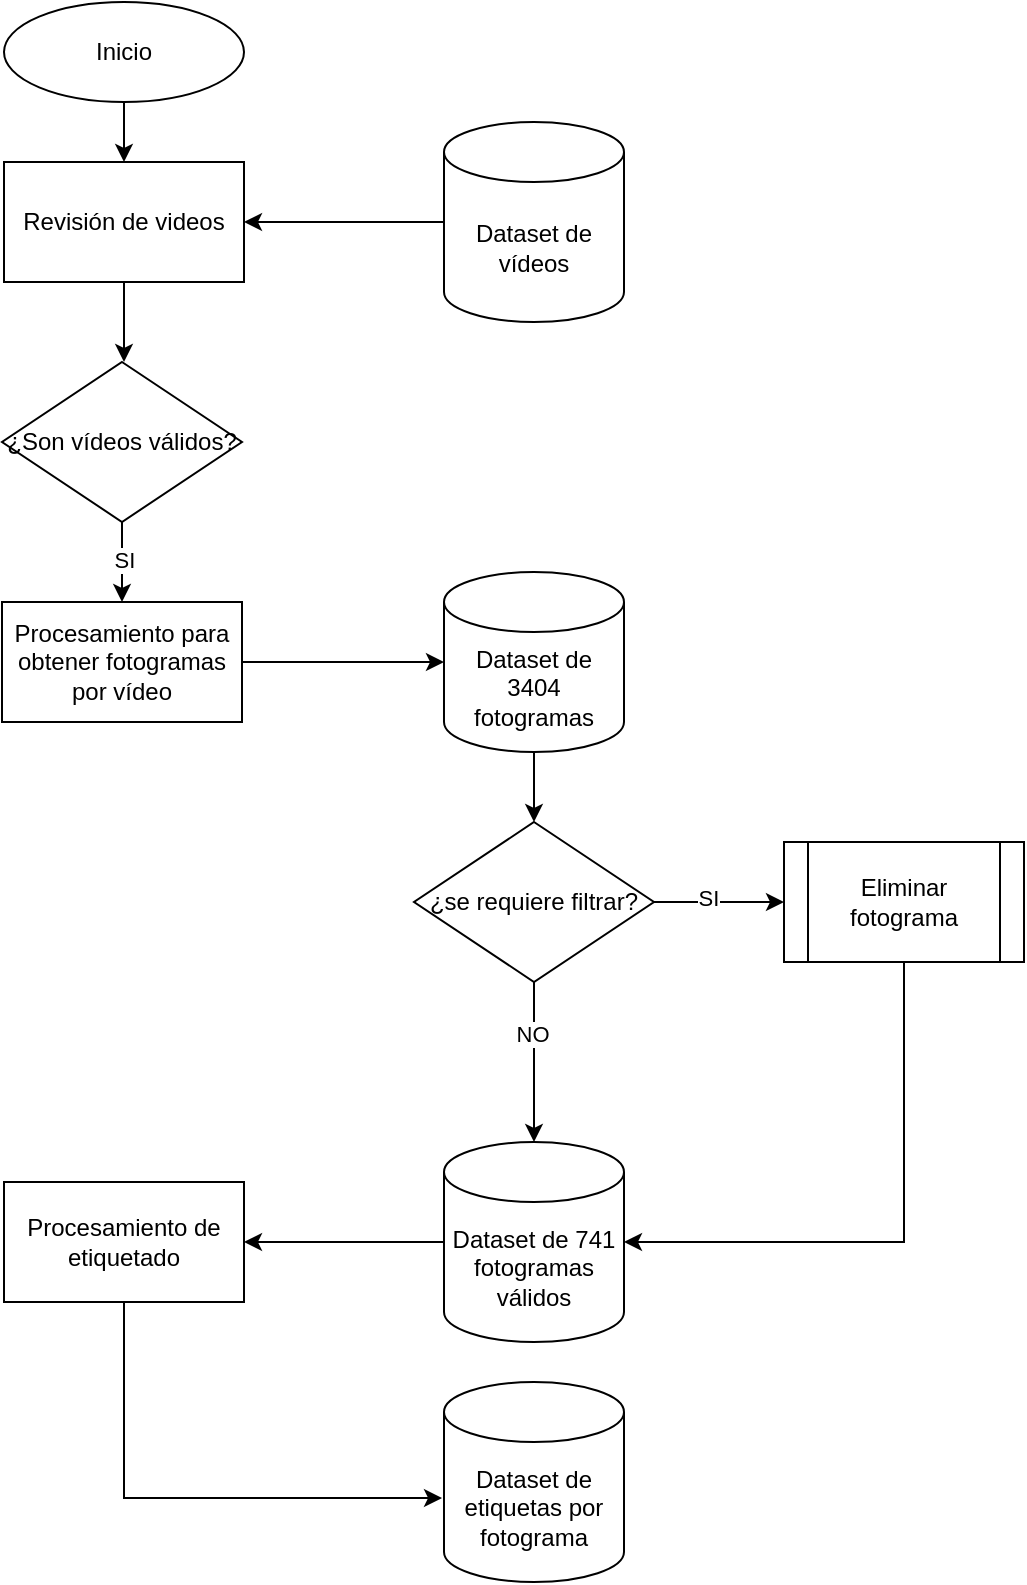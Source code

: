 <mxfile version="25.0.3">
  <diagram name="Página-1" id="BRUkwJ32wp9qURs5Ah7D">
    <mxGraphModel dx="2074" dy="772" grid="1" gridSize="10" guides="1" tooltips="1" connect="1" arrows="1" fold="1" page="1" pageScale="1" pageWidth="827" pageHeight="1169" math="0" shadow="0">
      <root>
        <mxCell id="0" />
        <mxCell id="1" parent="0" />
        <mxCell id="SGzfCD33fUTljajn-jBd-3" value="" style="edgeStyle=orthogonalEdgeStyle;rounded=0;orthogonalLoop=1;jettySize=auto;html=1;" edge="1" parent="1" source="SGzfCD33fUTljajn-jBd-1" target="SGzfCD33fUTljajn-jBd-2">
          <mxGeometry relative="1" as="geometry" />
        </mxCell>
        <mxCell id="SGzfCD33fUTljajn-jBd-1" value="Inicio" style="ellipse;whiteSpace=wrap;html=1;" vertex="1" parent="1">
          <mxGeometry x="260" y="30" width="120" height="50" as="geometry" />
        </mxCell>
        <mxCell id="SGzfCD33fUTljajn-jBd-5" value="" style="edgeStyle=orthogonalEdgeStyle;rounded=0;orthogonalLoop=1;jettySize=auto;html=1;" edge="1" parent="1" source="SGzfCD33fUTljajn-jBd-2">
          <mxGeometry relative="1" as="geometry">
            <mxPoint x="320" y="210" as="targetPoint" />
          </mxGeometry>
        </mxCell>
        <mxCell id="SGzfCD33fUTljajn-jBd-2" value="Revisión de videos" style="whiteSpace=wrap;html=1;" vertex="1" parent="1">
          <mxGeometry x="260" y="110" width="120" height="60" as="geometry" />
        </mxCell>
        <mxCell id="SGzfCD33fUTljajn-jBd-7" value="" style="edgeStyle=orthogonalEdgeStyle;rounded=0;orthogonalLoop=1;jettySize=auto;html=1;" edge="1" parent="1" source="SGzfCD33fUTljajn-jBd-4" target="SGzfCD33fUTljajn-jBd-6">
          <mxGeometry relative="1" as="geometry" />
        </mxCell>
        <mxCell id="SGzfCD33fUTljajn-jBd-24" value="SI" style="edgeLabel;html=1;align=center;verticalAlign=middle;resizable=0;points=[];" vertex="1" connectable="0" parent="SGzfCD33fUTljajn-jBd-7">
          <mxGeometry x="-0.05" y="1" relative="1" as="geometry">
            <mxPoint as="offset" />
          </mxGeometry>
        </mxCell>
        <mxCell id="SGzfCD33fUTljajn-jBd-4" value="¿&lt;span style=&quot;background-color: initial;&quot;&gt;Son vídeos válidos?&lt;/span&gt;" style="rhombus;whiteSpace=wrap;html=1;" vertex="1" parent="1">
          <mxGeometry x="259" y="210" width="120" height="80" as="geometry" />
        </mxCell>
        <mxCell id="SGzfCD33fUTljajn-jBd-6" value="Procesamiento para obtener fotogramas por vídeo" style="whiteSpace=wrap;html=1;" vertex="1" parent="1">
          <mxGeometry x="259" y="330" width="120" height="60" as="geometry" />
        </mxCell>
        <mxCell id="SGzfCD33fUTljajn-jBd-21" value="" style="edgeStyle=orthogonalEdgeStyle;rounded=0;orthogonalLoop=1;jettySize=auto;html=1;" edge="1" parent="1" source="SGzfCD33fUTljajn-jBd-8" target="SGzfCD33fUTljajn-jBd-20">
          <mxGeometry relative="1" as="geometry" />
        </mxCell>
        <mxCell id="SGzfCD33fUTljajn-jBd-22" value="SI" style="edgeLabel;html=1;align=center;verticalAlign=middle;resizable=0;points=[];" vertex="1" connectable="0" parent="SGzfCD33fUTljajn-jBd-21">
          <mxGeometry x="-0.173" y="2" relative="1" as="geometry">
            <mxPoint as="offset" />
          </mxGeometry>
        </mxCell>
        <mxCell id="SGzfCD33fUTljajn-jBd-8" value="¿se requiere filtrar?" style="rhombus;whiteSpace=wrap;html=1;" vertex="1" parent="1">
          <mxGeometry x="465" y="440" width="120" height="80" as="geometry" />
        </mxCell>
        <mxCell id="SGzfCD33fUTljajn-jBd-13" style="edgeStyle=orthogonalEdgeStyle;rounded=0;orthogonalLoop=1;jettySize=auto;html=1;exitX=0.5;exitY=1;exitDx=0;exitDy=0;" edge="1" parent="1" source="SGzfCD33fUTljajn-jBd-8" target="SGzfCD33fUTljajn-jBd-12">
          <mxGeometry relative="1" as="geometry">
            <mxPoint x="465" y="580" as="sourcePoint" />
          </mxGeometry>
        </mxCell>
        <mxCell id="SGzfCD33fUTljajn-jBd-19" value="NO" style="edgeLabel;html=1;align=center;verticalAlign=middle;resizable=0;points=[];" vertex="1" connectable="0" parent="SGzfCD33fUTljajn-jBd-13">
          <mxGeometry x="-0.35" y="-1" relative="1" as="geometry">
            <mxPoint as="offset" />
          </mxGeometry>
        </mxCell>
        <mxCell id="SGzfCD33fUTljajn-jBd-26" value="" style="edgeStyle=orthogonalEdgeStyle;rounded=0;orthogonalLoop=1;jettySize=auto;html=1;" edge="1" parent="1" source="SGzfCD33fUTljajn-jBd-12" target="SGzfCD33fUTljajn-jBd-25">
          <mxGeometry relative="1" as="geometry" />
        </mxCell>
        <mxCell id="SGzfCD33fUTljajn-jBd-12" value="Dataset de 741 fotogramas válidos" style="shape=cylinder3;whiteSpace=wrap;html=1;boundedLbl=1;backgroundOutline=1;size=15;" vertex="1" parent="1">
          <mxGeometry x="480" y="600" width="90" height="100" as="geometry" />
        </mxCell>
        <mxCell id="SGzfCD33fUTljajn-jBd-15" style="edgeStyle=orthogonalEdgeStyle;rounded=0;orthogonalLoop=1;jettySize=auto;html=1;" edge="1" parent="1" source="SGzfCD33fUTljajn-jBd-14" target="SGzfCD33fUTljajn-jBd-2">
          <mxGeometry relative="1" as="geometry" />
        </mxCell>
        <mxCell id="SGzfCD33fUTljajn-jBd-14" value="Dataset de vídeos" style="shape=cylinder3;whiteSpace=wrap;html=1;boundedLbl=1;backgroundOutline=1;size=15;" vertex="1" parent="1">
          <mxGeometry x="480" y="90" width="90" height="100" as="geometry" />
        </mxCell>
        <mxCell id="SGzfCD33fUTljajn-jBd-18" style="edgeStyle=orthogonalEdgeStyle;rounded=0;orthogonalLoop=1;jettySize=auto;html=1;exitX=0.5;exitY=1;exitDx=0;exitDy=0;exitPerimeter=0;entryX=0.5;entryY=0;entryDx=0;entryDy=0;" edge="1" parent="1" source="SGzfCD33fUTljajn-jBd-16" target="SGzfCD33fUTljajn-jBd-8">
          <mxGeometry relative="1" as="geometry">
            <mxPoint x="320" y="420" as="targetPoint" />
          </mxGeometry>
        </mxCell>
        <mxCell id="SGzfCD33fUTljajn-jBd-16" value="Dataset de 3404 fotogramas" style="shape=cylinder3;whiteSpace=wrap;html=1;boundedLbl=1;backgroundOutline=1;size=15;" vertex="1" parent="1">
          <mxGeometry x="480" y="315" width="90" height="90" as="geometry" />
        </mxCell>
        <mxCell id="SGzfCD33fUTljajn-jBd-17" style="edgeStyle=orthogonalEdgeStyle;rounded=0;orthogonalLoop=1;jettySize=auto;html=1;entryX=0;entryY=0.5;entryDx=0;entryDy=0;entryPerimeter=0;" edge="1" parent="1" source="SGzfCD33fUTljajn-jBd-6" target="SGzfCD33fUTljajn-jBd-16">
          <mxGeometry relative="1" as="geometry" />
        </mxCell>
        <mxCell id="SGzfCD33fUTljajn-jBd-20" value="Eliminar fotograma" style="shape=process;whiteSpace=wrap;html=1;backgroundOutline=1;" vertex="1" parent="1">
          <mxGeometry x="650" y="450" width="120" height="60" as="geometry" />
        </mxCell>
        <mxCell id="SGzfCD33fUTljajn-jBd-23" style="edgeStyle=orthogonalEdgeStyle;rounded=0;orthogonalLoop=1;jettySize=auto;html=1;entryX=1;entryY=0.5;entryDx=0;entryDy=0;entryPerimeter=0;exitX=0.5;exitY=1;exitDx=0;exitDy=0;" edge="1" parent="1" source="SGzfCD33fUTljajn-jBd-20" target="SGzfCD33fUTljajn-jBd-12">
          <mxGeometry relative="1" as="geometry" />
        </mxCell>
        <mxCell id="SGzfCD33fUTljajn-jBd-25" value="Procesamiento de etiquetado" style="whiteSpace=wrap;html=1;" vertex="1" parent="1">
          <mxGeometry x="260" y="620" width="120" height="60" as="geometry" />
        </mxCell>
        <mxCell id="SGzfCD33fUTljajn-jBd-29" value="Dataset de etiquetas por fotograma" style="shape=cylinder3;whiteSpace=wrap;html=1;boundedLbl=1;backgroundOutline=1;size=15;" vertex="1" parent="1">
          <mxGeometry x="480" y="720" width="90" height="100" as="geometry" />
        </mxCell>
        <mxCell id="SGzfCD33fUTljajn-jBd-31" style="edgeStyle=orthogonalEdgeStyle;rounded=0;orthogonalLoop=1;jettySize=auto;html=1;entryX=-0.011;entryY=0.58;entryDx=0;entryDy=0;entryPerimeter=0;exitX=0.5;exitY=1;exitDx=0;exitDy=0;" edge="1" parent="1" source="SGzfCD33fUTljajn-jBd-25" target="SGzfCD33fUTljajn-jBd-29">
          <mxGeometry relative="1" as="geometry" />
        </mxCell>
      </root>
    </mxGraphModel>
  </diagram>
</mxfile>
